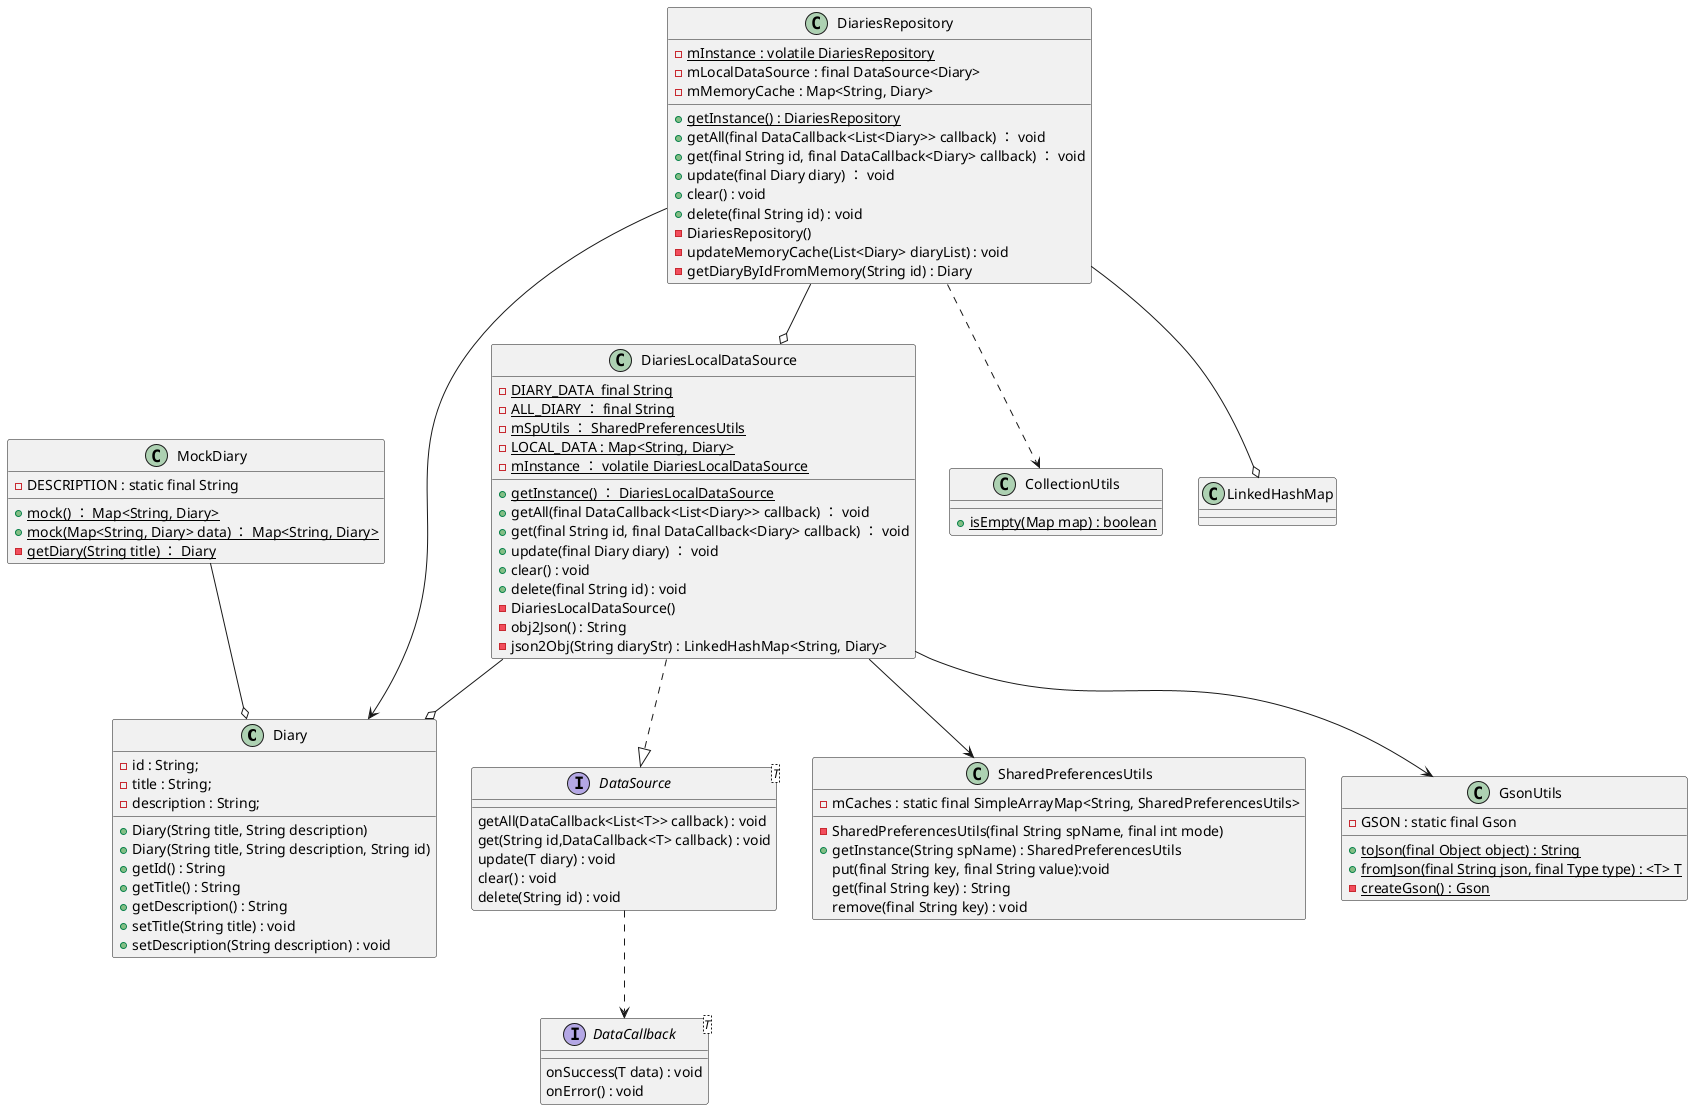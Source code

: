 @startuml

class Diary{
    - id : String;
    - title : String;
    - description : String;
    + Diary(String title, String description)
    + Diary(String title, String description, String id)
    + getId() : String
    + getTitle() : String
    + getDescription() : String
    + setTitle(String title) : void
    + setDescription(String description) : void
}

interface DataSource<T>{
     getAll(DataCallback<List<T>> callback) : void
     get(String id,DataCallback<T> callback) : void
     update(T diary) : void
     clear() : void
     delete(String id) : void
}
interface DataCallback<T>{
     onSuccess(T data) : void
     onError() : void
}

class MockDiary{
    -DESCRIPTION : static final String
    + {static} mock() ： Map<String, Diary>
    + {static} mock(Map<String, Diary> data) ： Map<String, Diary>
    - {static}getDiary(String title) ： Diary
}

class DiariesLocalDataSource{
    - {static} DIARY_DATA  final String
    - {static} ALL_DIARY ： final String
    - {static} mSpUtils ： SharedPreferencesUtils
    - {static} LOCAL_DATA : Map<String, Diary>
    - {static} mInstance ： volatile DiariesLocalDataSource
    + {static} getInstance() ： DiariesLocalDataSource
    + getAll(final DataCallback<List<Diary>> callback) ： void
    + get(final String id, final DataCallback<Diary> callback) ： void
    + update(final Diary diary) ： void
    + clear() : void
    + delete(final String id) : void
    - DiariesLocalDataSource()
    - obj2Json() : String
    - json2Obj(String diaryStr) : LinkedHashMap<String, Diary>
}
class DiariesRepository{
    - {static} mInstance : volatile DiariesRepository
    - mLocalDataSource : final DataSource<Diary>
    - mMemoryCache : Map<String, Diary>
    + {static} getInstance() : DiariesRepository
    + getAll(final DataCallback<List<Diary>> callback) ： void
    + get(final String id, final DataCallback<Diary> callback) ： void
    + update(final Diary diary) ： void
    + clear() : void
    + delete(final String id) : void
    - DiariesRepository()
    - updateMemoryCache(List<Diary> diaryList) : void
    - getDiaryByIdFromMemory(String id) : Diary
}

class SharedPreferencesUtils{
    - mCaches : static final SimpleArrayMap<String, SharedPreferencesUtils>
    - SharedPreferencesUtils(final String spName, final int mode)
    + getInstance(String spName) : SharedPreferencesUtils
    put(final String key, final String value):void
    get(final String key) : String
    remove(final String key) : void
}

class GsonUtils{
    - GSON : static final Gson
    + {static} toJson(final Object object) : String
    + {static} fromJson(final String json, final Type type) : <T> T
    - {static} createGson() : Gson
}

class CollectionUtils {
    + {static} isEmpty(Map map) : boolean
}

class LinkedHashMap


DataSource ..> DataCallback

DiariesLocalDataSource ..|> DataSource
DiariesLocalDataSource --> SharedPreferencesUtils
DiariesLocalDataSource --> GsonUtils
DiariesLocalDataSource --o Diary

MockDiary --o Diary

DiariesRepository --> Diary
DiariesRepository --o DiariesLocalDataSource
DiariesRepository --o LinkedHashMap
DiariesRepository ..> CollectionUtils







@enduml